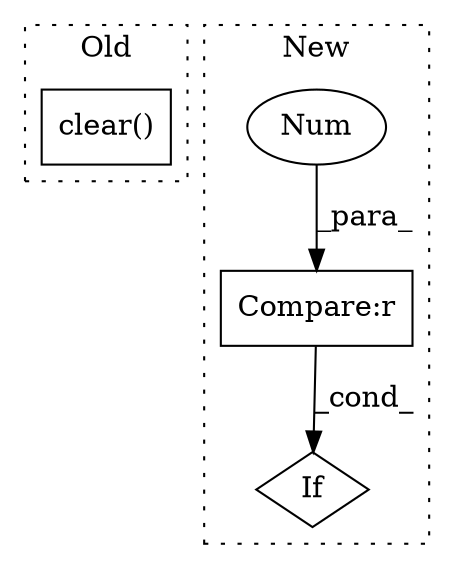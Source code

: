 digraph G {
subgraph cluster0 {
1 [label="clear()" a="75" s="9295" l="30" shape="box"];
label = "Old";
style="dotted";
}
subgraph cluster1 {
2 [label="If" a="96" s="10047" l="3" shape="diamond"];
3 [label="Compare:r" a="40" s="10064" l="32" shape="box"];
4 [label="Num" a="76" s="10095" l="1" shape="ellipse"];
label = "New";
style="dotted";
}
3 -> 2 [label="_cond_"];
4 -> 3 [label="_para_"];
}